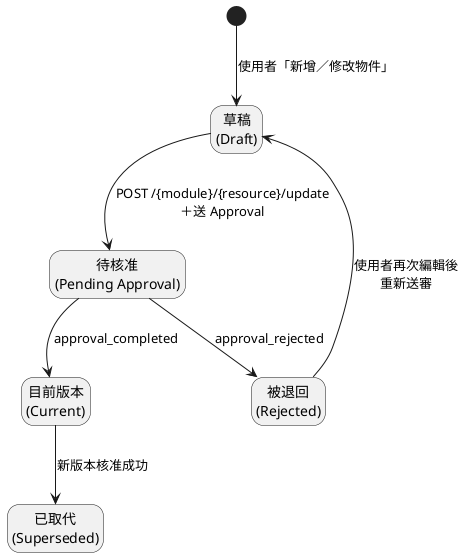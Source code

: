 @startuml
hide empty description


[*] --> Draft : 使用者「新增／修改物件」
state "草稿\n(Draft)" as Draft <<draft>>

Draft --> PendingApproval : POST /{module}/{resource}/update\n＋送 Approval
state "待核准\n(Pending Approval)" as PendingApproval <<approval>>

PendingApproval --> Current  : approval_completed
PendingApproval --> Rejected : approval_rejected
state "被退回\n(Rejected)" as Rejected <<error>>
Rejected --> Draft : 使用者再次編輯後\n重新送審

state "目前版本\n(Current)" as Current <<current>>

Current --> Superseded : 新版本核准成功
state "已取代\n(Superseded)" as Superseded <<terminal>>

@enduml
